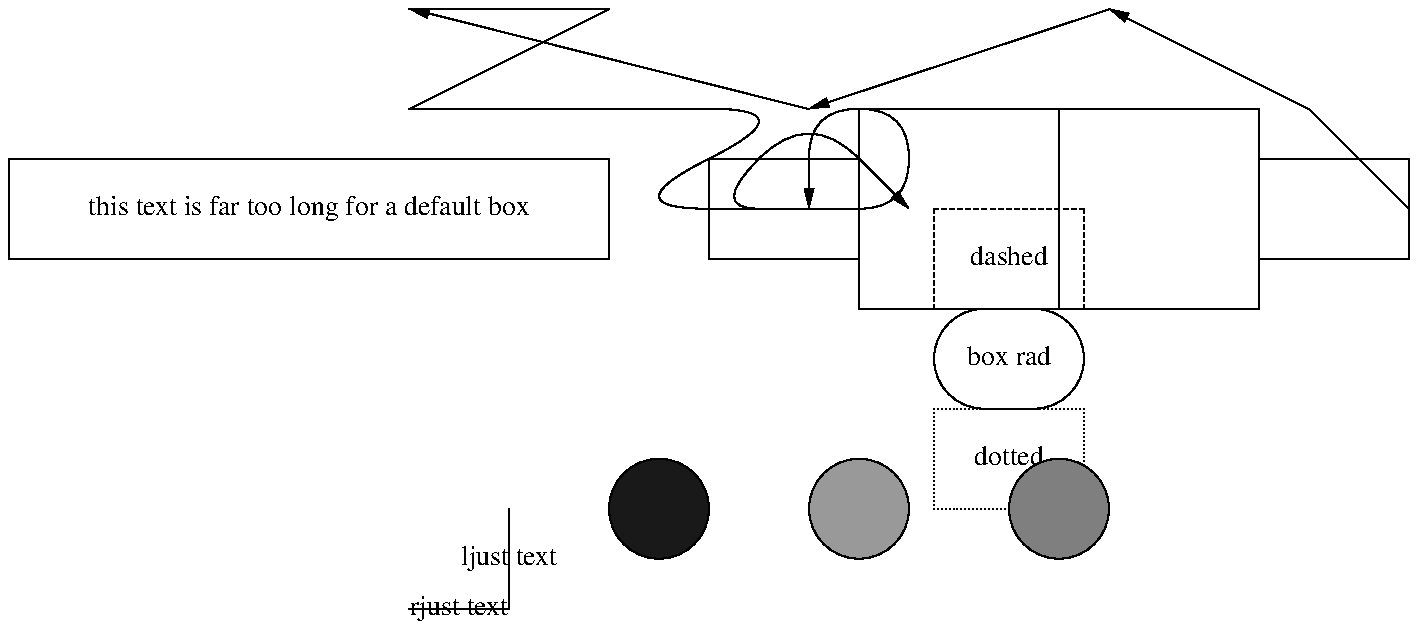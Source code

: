 .PS
box width 3 "this text is far too long for a default box";
move;
box; box width 1 height 1; box same; box
line up left;
arrow up left 1;
arrow down left 1.5;
arrow up left 2;
down;
line right 1 then down .5 left 1 then right 1;
spline right 1 then down .5 left 1 then right 1;
down;
spline right then up then left then down ->;
spline left then up right then down right ->;
move;
down;
box dashed 0.02 "dashed";
box rad 0.25 "box rad";
box dotted 0.02 "dotted";
right;  line thickness 1.5 <-->;
left;
circle fill; move; circle fill 0.4; move; circle fill 0.9;
move; down;
line ljust  "ljust text";
left;
line rjust below "rjust text";

.PE
